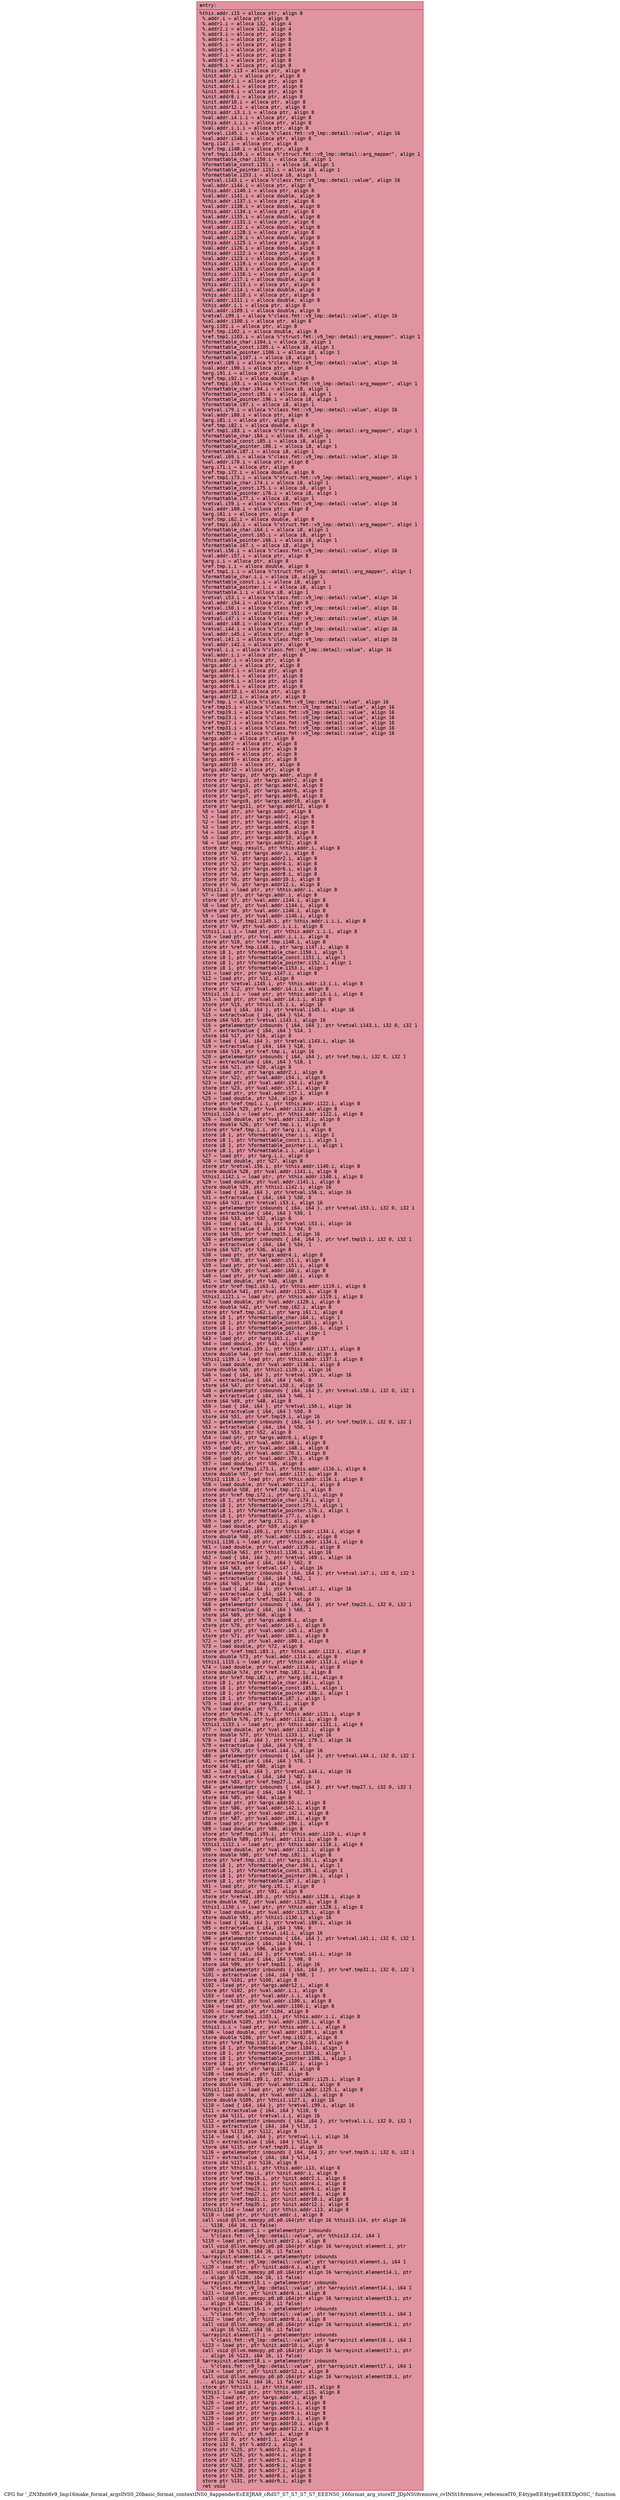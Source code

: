 digraph "CFG for '_ZN3fmt6v9_lmp16make_format_argsINS0_20basic_format_contextINS0_8appenderEcEEJRA9_cRdS7_S7_S7_S7_S7_EEENS0_16format_arg_storeIT_JDpNSt9remove_cvINSt16remove_referenceIT0_E4typeEE4typeEEEEDpOSC_' function" {
	label="CFG for '_ZN3fmt6v9_lmp16make_format_argsINS0_20basic_format_contextINS0_8appenderEcEEJRA9_cRdS7_S7_S7_S7_S7_EEENS0_16format_arg_storeIT_JDpNSt9remove_cvINSt16remove_referenceIT0_E4typeEE4typeEEEEDpOSC_' function";

	Node0x55e11c67c080 [shape=record,color="#b70d28ff", style=filled, fillcolor="#b70d2870" fontname="Courier",label="{entry:\l|  %this.addr.i15 = alloca ptr, align 8\l  %.addr.i = alloca ptr, align 8\l  %.addr1.i = alloca i32, align 4\l  %.addr2.i = alloca i32, align 4\l  %.addr3.i = alloca ptr, align 8\l  %.addr4.i = alloca ptr, align 8\l  %.addr5.i = alloca ptr, align 8\l  %.addr6.i = alloca ptr, align 8\l  %.addr7.i = alloca ptr, align 8\l  %.addr8.i = alloca ptr, align 8\l  %.addr9.i = alloca ptr, align 8\l  %this.addr.i13 = alloca ptr, align 8\l  %init.addr.i = alloca ptr, align 8\l  %init.addr2.i = alloca ptr, align 8\l  %init.addr4.i = alloca ptr, align 8\l  %init.addr6.i = alloca ptr, align 8\l  %init.addr8.i = alloca ptr, align 8\l  %init.addr10.i = alloca ptr, align 8\l  %init.addr12.i = alloca ptr, align 8\l  %this.addr.i3.i.i = alloca ptr, align 8\l  %val.addr.i4.i.i = alloca ptr, align 8\l  %this.addr.i.i.i = alloca ptr, align 8\l  %val.addr.i.i.i = alloca ptr, align 8\l  %retval.i145.i = alloca %\"class.fmt::v9_lmp::detail::value\", align 16\l  %val.addr.i146.i = alloca ptr, align 8\l  %arg.i147.i = alloca ptr, align 8\l  %ref.tmp.i148.i = alloca ptr, align 8\l  %ref.tmp1.i149.i = alloca %\"struct.fmt::v9_lmp::detail::arg_mapper\", align 1\l  %formattable_char.i150.i = alloca i8, align 1\l  %formattable_const.i151.i = alloca i8, align 1\l  %formattable_pointer.i152.i = alloca i8, align 1\l  %formattable.i153.i = alloca i8, align 1\l  %retval.i143.i = alloca %\"class.fmt::v9_lmp::detail::value\", align 16\l  %val.addr.i144.i = alloca ptr, align 8\l  %this.addr.i140.i = alloca ptr, align 8\l  %val.addr.i141.i = alloca double, align 8\l  %this.addr.i137.i = alloca ptr, align 8\l  %val.addr.i138.i = alloca double, align 8\l  %this.addr.i134.i = alloca ptr, align 8\l  %val.addr.i135.i = alloca double, align 8\l  %this.addr.i131.i = alloca ptr, align 8\l  %val.addr.i132.i = alloca double, align 8\l  %this.addr.i128.i = alloca ptr, align 8\l  %val.addr.i129.i = alloca double, align 8\l  %this.addr.i125.i = alloca ptr, align 8\l  %val.addr.i126.i = alloca double, align 8\l  %this.addr.i122.i = alloca ptr, align 8\l  %val.addr.i123.i = alloca double, align 8\l  %this.addr.i119.i = alloca ptr, align 8\l  %val.addr.i120.i = alloca double, align 8\l  %this.addr.i116.i = alloca ptr, align 8\l  %val.addr.i117.i = alloca double, align 8\l  %this.addr.i113.i = alloca ptr, align 8\l  %val.addr.i114.i = alloca double, align 8\l  %this.addr.i110.i = alloca ptr, align 8\l  %val.addr.i111.i = alloca double, align 8\l  %this.addr.i.i = alloca ptr, align 8\l  %val.addr.i109.i = alloca double, align 8\l  %retval.i99.i = alloca %\"class.fmt::v9_lmp::detail::value\", align 16\l  %val.addr.i100.i = alloca ptr, align 8\l  %arg.i101.i = alloca ptr, align 8\l  %ref.tmp.i102.i = alloca double, align 8\l  %ref.tmp1.i103.i = alloca %\"struct.fmt::v9_lmp::detail::arg_mapper\", align 1\l  %formattable_char.i104.i = alloca i8, align 1\l  %formattable_const.i105.i = alloca i8, align 1\l  %formattable_pointer.i106.i = alloca i8, align 1\l  %formattable.i107.i = alloca i8, align 1\l  %retval.i89.i = alloca %\"class.fmt::v9_lmp::detail::value\", align 16\l  %val.addr.i90.i = alloca ptr, align 8\l  %arg.i91.i = alloca ptr, align 8\l  %ref.tmp.i92.i = alloca double, align 8\l  %ref.tmp1.i93.i = alloca %\"struct.fmt::v9_lmp::detail::arg_mapper\", align 1\l  %formattable_char.i94.i = alloca i8, align 1\l  %formattable_const.i95.i = alloca i8, align 1\l  %formattable_pointer.i96.i = alloca i8, align 1\l  %formattable.i97.i = alloca i8, align 1\l  %retval.i79.i = alloca %\"class.fmt::v9_lmp::detail::value\", align 16\l  %val.addr.i80.i = alloca ptr, align 8\l  %arg.i81.i = alloca ptr, align 8\l  %ref.tmp.i82.i = alloca double, align 8\l  %ref.tmp1.i83.i = alloca %\"struct.fmt::v9_lmp::detail::arg_mapper\", align 1\l  %formattable_char.i84.i = alloca i8, align 1\l  %formattable_const.i85.i = alloca i8, align 1\l  %formattable_pointer.i86.i = alloca i8, align 1\l  %formattable.i87.i = alloca i8, align 1\l  %retval.i69.i = alloca %\"class.fmt::v9_lmp::detail::value\", align 16\l  %val.addr.i70.i = alloca ptr, align 8\l  %arg.i71.i = alloca ptr, align 8\l  %ref.tmp.i72.i = alloca double, align 8\l  %ref.tmp1.i73.i = alloca %\"struct.fmt::v9_lmp::detail::arg_mapper\", align 1\l  %formattable_char.i74.i = alloca i8, align 1\l  %formattable_const.i75.i = alloca i8, align 1\l  %formattable_pointer.i76.i = alloca i8, align 1\l  %formattable.i77.i = alloca i8, align 1\l  %retval.i59.i = alloca %\"class.fmt::v9_lmp::detail::value\", align 16\l  %val.addr.i60.i = alloca ptr, align 8\l  %arg.i61.i = alloca ptr, align 8\l  %ref.tmp.i62.i = alloca double, align 8\l  %ref.tmp1.i63.i = alloca %\"struct.fmt::v9_lmp::detail::arg_mapper\", align 1\l  %formattable_char.i64.i = alloca i8, align 1\l  %formattable_const.i65.i = alloca i8, align 1\l  %formattable_pointer.i66.i = alloca i8, align 1\l  %formattable.i67.i = alloca i8, align 1\l  %retval.i56.i = alloca %\"class.fmt::v9_lmp::detail::value\", align 16\l  %val.addr.i57.i = alloca ptr, align 8\l  %arg.i.i = alloca ptr, align 8\l  %ref.tmp.i.i = alloca double, align 8\l  %ref.tmp1.i.i = alloca %\"struct.fmt::v9_lmp::detail::arg_mapper\", align 1\l  %formattable_char.i.i = alloca i8, align 1\l  %formattable_const.i.i = alloca i8, align 1\l  %formattable_pointer.i.i = alloca i8, align 1\l  %formattable.i.i = alloca i8, align 1\l  %retval.i53.i = alloca %\"class.fmt::v9_lmp::detail::value\", align 16\l  %val.addr.i54.i = alloca ptr, align 8\l  %retval.i50.i = alloca %\"class.fmt::v9_lmp::detail::value\", align 16\l  %val.addr.i51.i = alloca ptr, align 8\l  %retval.i47.i = alloca %\"class.fmt::v9_lmp::detail::value\", align 16\l  %val.addr.i48.i = alloca ptr, align 8\l  %retval.i44.i = alloca %\"class.fmt::v9_lmp::detail::value\", align 16\l  %val.addr.i45.i = alloca ptr, align 8\l  %retval.i41.i = alloca %\"class.fmt::v9_lmp::detail::value\", align 16\l  %val.addr.i42.i = alloca ptr, align 8\l  %retval.i.i = alloca %\"class.fmt::v9_lmp::detail::value\", align 16\l  %val.addr.i.i = alloca ptr, align 8\l  %this.addr.i = alloca ptr, align 8\l  %args.addr.i = alloca ptr, align 8\l  %args.addr2.i = alloca ptr, align 8\l  %args.addr4.i = alloca ptr, align 8\l  %args.addr6.i = alloca ptr, align 8\l  %args.addr8.i = alloca ptr, align 8\l  %args.addr10.i = alloca ptr, align 8\l  %args.addr12.i = alloca ptr, align 8\l  %ref.tmp.i = alloca %\"class.fmt::v9_lmp::detail::value\", align 16\l  %ref.tmp15.i = alloca %\"class.fmt::v9_lmp::detail::value\", align 16\l  %ref.tmp19.i = alloca %\"class.fmt::v9_lmp::detail::value\", align 16\l  %ref.tmp23.i = alloca %\"class.fmt::v9_lmp::detail::value\", align 16\l  %ref.tmp27.i = alloca %\"class.fmt::v9_lmp::detail::value\", align 16\l  %ref.tmp31.i = alloca %\"class.fmt::v9_lmp::detail::value\", align 16\l  %ref.tmp35.i = alloca %\"class.fmt::v9_lmp::detail::value\", align 16\l  %args.addr = alloca ptr, align 8\l  %args.addr2 = alloca ptr, align 8\l  %args.addr4 = alloca ptr, align 8\l  %args.addr6 = alloca ptr, align 8\l  %args.addr8 = alloca ptr, align 8\l  %args.addr10 = alloca ptr, align 8\l  %args.addr12 = alloca ptr, align 8\l  store ptr %args, ptr %args.addr, align 8\l  store ptr %args1, ptr %args.addr2, align 8\l  store ptr %args3, ptr %args.addr4, align 8\l  store ptr %args5, ptr %args.addr6, align 8\l  store ptr %args7, ptr %args.addr8, align 8\l  store ptr %args9, ptr %args.addr10, align 8\l  store ptr %args11, ptr %args.addr12, align 8\l  %0 = load ptr, ptr %args.addr, align 8\l  %1 = load ptr, ptr %args.addr2, align 8\l  %2 = load ptr, ptr %args.addr4, align 8\l  %3 = load ptr, ptr %args.addr6, align 8\l  %4 = load ptr, ptr %args.addr8, align 8\l  %5 = load ptr, ptr %args.addr10, align 8\l  %6 = load ptr, ptr %args.addr12, align 8\l  store ptr %agg.result, ptr %this.addr.i, align 8\l  store ptr %0, ptr %args.addr.i, align 8\l  store ptr %1, ptr %args.addr2.i, align 8\l  store ptr %2, ptr %args.addr4.i, align 8\l  store ptr %3, ptr %args.addr6.i, align 8\l  store ptr %4, ptr %args.addr8.i, align 8\l  store ptr %5, ptr %args.addr10.i, align 8\l  store ptr %6, ptr %args.addr12.i, align 8\l  %this13.i = load ptr, ptr %this.addr.i, align 8\l  %7 = load ptr, ptr %args.addr.i, align 8\l  store ptr %7, ptr %val.addr.i144.i, align 8\l  %8 = load ptr, ptr %val.addr.i144.i, align 8\l  store ptr %8, ptr %val.addr.i146.i, align 8\l  %9 = load ptr, ptr %val.addr.i146.i, align 8\l  store ptr %ref.tmp1.i149.i, ptr %this.addr.i.i.i, align 8\l  store ptr %9, ptr %val.addr.i.i.i, align 8\l  %this1.i.i.i = load ptr, ptr %this.addr.i.i.i, align 8\l  %10 = load ptr, ptr %val.addr.i.i.i, align 8\l  store ptr %10, ptr %ref.tmp.i148.i, align 8\l  store ptr %ref.tmp.i148.i, ptr %arg.i147.i, align 8\l  store i8 1, ptr %formattable_char.i150.i, align 1\l  store i8 1, ptr %formattable_const.i151.i, align 1\l  store i8 1, ptr %formattable_pointer.i152.i, align 1\l  store i8 1, ptr %formattable.i153.i, align 1\l  %11 = load ptr, ptr %arg.i147.i, align 8\l  %12 = load ptr, ptr %11, align 8\l  store ptr %retval.i145.i, ptr %this.addr.i3.i.i, align 8\l  store ptr %12, ptr %val.addr.i4.i.i, align 8\l  %this1.i5.i.i = load ptr, ptr %this.addr.i3.i.i, align 8\l  %13 = load ptr, ptr %val.addr.i4.i.i, align 8\l  store ptr %13, ptr %this1.i5.i.i, align 16\l  %14 = load \{ i64, i64 \}, ptr %retval.i145.i, align 16\l  %15 = extractvalue \{ i64, i64 \} %14, 0\l  store i64 %15, ptr %retval.i143.i, align 16\l  %16 = getelementptr inbounds \{ i64, i64 \}, ptr %retval.i143.i, i32 0, i32 1\l  %17 = extractvalue \{ i64, i64 \} %14, 1\l  store i64 %17, ptr %16, align 8\l  %18 = load \{ i64, i64 \}, ptr %retval.i143.i, align 16\l  %19 = extractvalue \{ i64, i64 \} %18, 0\l  store i64 %19, ptr %ref.tmp.i, align 16\l  %20 = getelementptr inbounds \{ i64, i64 \}, ptr %ref.tmp.i, i32 0, i32 1\l  %21 = extractvalue \{ i64, i64 \} %18, 1\l  store i64 %21, ptr %20, align 8\l  %22 = load ptr, ptr %args.addr2.i, align 8\l  store ptr %22, ptr %val.addr.i54.i, align 8\l  %23 = load ptr, ptr %val.addr.i54.i, align 8\l  store ptr %23, ptr %val.addr.i57.i, align 8\l  %24 = load ptr, ptr %val.addr.i57.i, align 8\l  %25 = load double, ptr %24, align 8\l  store ptr %ref.tmp1.i.i, ptr %this.addr.i122.i, align 8\l  store double %25, ptr %val.addr.i123.i, align 8\l  %this1.i124.i = load ptr, ptr %this.addr.i122.i, align 8\l  %26 = load double, ptr %val.addr.i123.i, align 8\l  store double %26, ptr %ref.tmp.i.i, align 8\l  store ptr %ref.tmp.i.i, ptr %arg.i.i, align 8\l  store i8 1, ptr %formattable_char.i.i, align 1\l  store i8 1, ptr %formattable_const.i.i, align 1\l  store i8 1, ptr %formattable_pointer.i.i, align 1\l  store i8 1, ptr %formattable.i.i, align 1\l  %27 = load ptr, ptr %arg.i.i, align 8\l  %28 = load double, ptr %27, align 8\l  store ptr %retval.i56.i, ptr %this.addr.i140.i, align 8\l  store double %28, ptr %val.addr.i141.i, align 8\l  %this1.i142.i = load ptr, ptr %this.addr.i140.i, align 8\l  %29 = load double, ptr %val.addr.i141.i, align 8\l  store double %29, ptr %this1.i142.i, align 16\l  %30 = load \{ i64, i64 \}, ptr %retval.i56.i, align 16\l  %31 = extractvalue \{ i64, i64 \} %30, 0\l  store i64 %31, ptr %retval.i53.i, align 16\l  %32 = getelementptr inbounds \{ i64, i64 \}, ptr %retval.i53.i, i32 0, i32 1\l  %33 = extractvalue \{ i64, i64 \} %30, 1\l  store i64 %33, ptr %32, align 8\l  %34 = load \{ i64, i64 \}, ptr %retval.i53.i, align 16\l  %35 = extractvalue \{ i64, i64 \} %34, 0\l  store i64 %35, ptr %ref.tmp15.i, align 16\l  %36 = getelementptr inbounds \{ i64, i64 \}, ptr %ref.tmp15.i, i32 0, i32 1\l  %37 = extractvalue \{ i64, i64 \} %34, 1\l  store i64 %37, ptr %36, align 8\l  %38 = load ptr, ptr %args.addr4.i, align 8\l  store ptr %38, ptr %val.addr.i51.i, align 8\l  %39 = load ptr, ptr %val.addr.i51.i, align 8\l  store ptr %39, ptr %val.addr.i60.i, align 8\l  %40 = load ptr, ptr %val.addr.i60.i, align 8\l  %41 = load double, ptr %40, align 8\l  store ptr %ref.tmp1.i63.i, ptr %this.addr.i119.i, align 8\l  store double %41, ptr %val.addr.i120.i, align 8\l  %this1.i121.i = load ptr, ptr %this.addr.i119.i, align 8\l  %42 = load double, ptr %val.addr.i120.i, align 8\l  store double %42, ptr %ref.tmp.i62.i, align 8\l  store ptr %ref.tmp.i62.i, ptr %arg.i61.i, align 8\l  store i8 1, ptr %formattable_char.i64.i, align 1\l  store i8 1, ptr %formattable_const.i65.i, align 1\l  store i8 1, ptr %formattable_pointer.i66.i, align 1\l  store i8 1, ptr %formattable.i67.i, align 1\l  %43 = load ptr, ptr %arg.i61.i, align 8\l  %44 = load double, ptr %43, align 8\l  store ptr %retval.i59.i, ptr %this.addr.i137.i, align 8\l  store double %44, ptr %val.addr.i138.i, align 8\l  %this1.i139.i = load ptr, ptr %this.addr.i137.i, align 8\l  %45 = load double, ptr %val.addr.i138.i, align 8\l  store double %45, ptr %this1.i139.i, align 16\l  %46 = load \{ i64, i64 \}, ptr %retval.i59.i, align 16\l  %47 = extractvalue \{ i64, i64 \} %46, 0\l  store i64 %47, ptr %retval.i50.i, align 16\l  %48 = getelementptr inbounds \{ i64, i64 \}, ptr %retval.i50.i, i32 0, i32 1\l  %49 = extractvalue \{ i64, i64 \} %46, 1\l  store i64 %49, ptr %48, align 8\l  %50 = load \{ i64, i64 \}, ptr %retval.i50.i, align 16\l  %51 = extractvalue \{ i64, i64 \} %50, 0\l  store i64 %51, ptr %ref.tmp19.i, align 16\l  %52 = getelementptr inbounds \{ i64, i64 \}, ptr %ref.tmp19.i, i32 0, i32 1\l  %53 = extractvalue \{ i64, i64 \} %50, 1\l  store i64 %53, ptr %52, align 8\l  %54 = load ptr, ptr %args.addr6.i, align 8\l  store ptr %54, ptr %val.addr.i48.i, align 8\l  %55 = load ptr, ptr %val.addr.i48.i, align 8\l  store ptr %55, ptr %val.addr.i70.i, align 8\l  %56 = load ptr, ptr %val.addr.i70.i, align 8\l  %57 = load double, ptr %56, align 8\l  store ptr %ref.tmp1.i73.i, ptr %this.addr.i116.i, align 8\l  store double %57, ptr %val.addr.i117.i, align 8\l  %this1.i118.i = load ptr, ptr %this.addr.i116.i, align 8\l  %58 = load double, ptr %val.addr.i117.i, align 8\l  store double %58, ptr %ref.tmp.i72.i, align 8\l  store ptr %ref.tmp.i72.i, ptr %arg.i71.i, align 8\l  store i8 1, ptr %formattable_char.i74.i, align 1\l  store i8 1, ptr %formattable_const.i75.i, align 1\l  store i8 1, ptr %formattable_pointer.i76.i, align 1\l  store i8 1, ptr %formattable.i77.i, align 1\l  %59 = load ptr, ptr %arg.i71.i, align 8\l  %60 = load double, ptr %59, align 8\l  store ptr %retval.i69.i, ptr %this.addr.i134.i, align 8\l  store double %60, ptr %val.addr.i135.i, align 8\l  %this1.i136.i = load ptr, ptr %this.addr.i134.i, align 8\l  %61 = load double, ptr %val.addr.i135.i, align 8\l  store double %61, ptr %this1.i136.i, align 16\l  %62 = load \{ i64, i64 \}, ptr %retval.i69.i, align 16\l  %63 = extractvalue \{ i64, i64 \} %62, 0\l  store i64 %63, ptr %retval.i47.i, align 16\l  %64 = getelementptr inbounds \{ i64, i64 \}, ptr %retval.i47.i, i32 0, i32 1\l  %65 = extractvalue \{ i64, i64 \} %62, 1\l  store i64 %65, ptr %64, align 8\l  %66 = load \{ i64, i64 \}, ptr %retval.i47.i, align 16\l  %67 = extractvalue \{ i64, i64 \} %66, 0\l  store i64 %67, ptr %ref.tmp23.i, align 16\l  %68 = getelementptr inbounds \{ i64, i64 \}, ptr %ref.tmp23.i, i32 0, i32 1\l  %69 = extractvalue \{ i64, i64 \} %66, 1\l  store i64 %69, ptr %68, align 8\l  %70 = load ptr, ptr %args.addr8.i, align 8\l  store ptr %70, ptr %val.addr.i45.i, align 8\l  %71 = load ptr, ptr %val.addr.i45.i, align 8\l  store ptr %71, ptr %val.addr.i80.i, align 8\l  %72 = load ptr, ptr %val.addr.i80.i, align 8\l  %73 = load double, ptr %72, align 8\l  store ptr %ref.tmp1.i83.i, ptr %this.addr.i113.i, align 8\l  store double %73, ptr %val.addr.i114.i, align 8\l  %this1.i115.i = load ptr, ptr %this.addr.i113.i, align 8\l  %74 = load double, ptr %val.addr.i114.i, align 8\l  store double %74, ptr %ref.tmp.i82.i, align 8\l  store ptr %ref.tmp.i82.i, ptr %arg.i81.i, align 8\l  store i8 1, ptr %formattable_char.i84.i, align 1\l  store i8 1, ptr %formattable_const.i85.i, align 1\l  store i8 1, ptr %formattable_pointer.i86.i, align 1\l  store i8 1, ptr %formattable.i87.i, align 1\l  %75 = load ptr, ptr %arg.i81.i, align 8\l  %76 = load double, ptr %75, align 8\l  store ptr %retval.i79.i, ptr %this.addr.i131.i, align 8\l  store double %76, ptr %val.addr.i132.i, align 8\l  %this1.i133.i = load ptr, ptr %this.addr.i131.i, align 8\l  %77 = load double, ptr %val.addr.i132.i, align 8\l  store double %77, ptr %this1.i133.i, align 16\l  %78 = load \{ i64, i64 \}, ptr %retval.i79.i, align 16\l  %79 = extractvalue \{ i64, i64 \} %78, 0\l  store i64 %79, ptr %retval.i44.i, align 16\l  %80 = getelementptr inbounds \{ i64, i64 \}, ptr %retval.i44.i, i32 0, i32 1\l  %81 = extractvalue \{ i64, i64 \} %78, 1\l  store i64 %81, ptr %80, align 8\l  %82 = load \{ i64, i64 \}, ptr %retval.i44.i, align 16\l  %83 = extractvalue \{ i64, i64 \} %82, 0\l  store i64 %83, ptr %ref.tmp27.i, align 16\l  %84 = getelementptr inbounds \{ i64, i64 \}, ptr %ref.tmp27.i, i32 0, i32 1\l  %85 = extractvalue \{ i64, i64 \} %82, 1\l  store i64 %85, ptr %84, align 8\l  %86 = load ptr, ptr %args.addr10.i, align 8\l  store ptr %86, ptr %val.addr.i42.i, align 8\l  %87 = load ptr, ptr %val.addr.i42.i, align 8\l  store ptr %87, ptr %val.addr.i90.i, align 8\l  %88 = load ptr, ptr %val.addr.i90.i, align 8\l  %89 = load double, ptr %88, align 8\l  store ptr %ref.tmp1.i93.i, ptr %this.addr.i110.i, align 8\l  store double %89, ptr %val.addr.i111.i, align 8\l  %this1.i112.i = load ptr, ptr %this.addr.i110.i, align 8\l  %90 = load double, ptr %val.addr.i111.i, align 8\l  store double %90, ptr %ref.tmp.i92.i, align 8\l  store ptr %ref.tmp.i92.i, ptr %arg.i91.i, align 8\l  store i8 1, ptr %formattable_char.i94.i, align 1\l  store i8 1, ptr %formattable_const.i95.i, align 1\l  store i8 1, ptr %formattable_pointer.i96.i, align 1\l  store i8 1, ptr %formattable.i97.i, align 1\l  %91 = load ptr, ptr %arg.i91.i, align 8\l  %92 = load double, ptr %91, align 8\l  store ptr %retval.i89.i, ptr %this.addr.i128.i, align 8\l  store double %92, ptr %val.addr.i129.i, align 8\l  %this1.i130.i = load ptr, ptr %this.addr.i128.i, align 8\l  %93 = load double, ptr %val.addr.i129.i, align 8\l  store double %93, ptr %this1.i130.i, align 16\l  %94 = load \{ i64, i64 \}, ptr %retval.i89.i, align 16\l  %95 = extractvalue \{ i64, i64 \} %94, 0\l  store i64 %95, ptr %retval.i41.i, align 16\l  %96 = getelementptr inbounds \{ i64, i64 \}, ptr %retval.i41.i, i32 0, i32 1\l  %97 = extractvalue \{ i64, i64 \} %94, 1\l  store i64 %97, ptr %96, align 8\l  %98 = load \{ i64, i64 \}, ptr %retval.i41.i, align 16\l  %99 = extractvalue \{ i64, i64 \} %98, 0\l  store i64 %99, ptr %ref.tmp31.i, align 16\l  %100 = getelementptr inbounds \{ i64, i64 \}, ptr %ref.tmp31.i, i32 0, i32 1\l  %101 = extractvalue \{ i64, i64 \} %98, 1\l  store i64 %101, ptr %100, align 8\l  %102 = load ptr, ptr %args.addr12.i, align 8\l  store ptr %102, ptr %val.addr.i.i, align 8\l  %103 = load ptr, ptr %val.addr.i.i, align 8\l  store ptr %103, ptr %val.addr.i100.i, align 8\l  %104 = load ptr, ptr %val.addr.i100.i, align 8\l  %105 = load double, ptr %104, align 8\l  store ptr %ref.tmp1.i103.i, ptr %this.addr.i.i, align 8\l  store double %105, ptr %val.addr.i109.i, align 8\l  %this1.i.i = load ptr, ptr %this.addr.i.i, align 8\l  %106 = load double, ptr %val.addr.i109.i, align 8\l  store double %106, ptr %ref.tmp.i102.i, align 8\l  store ptr %ref.tmp.i102.i, ptr %arg.i101.i, align 8\l  store i8 1, ptr %formattable_char.i104.i, align 1\l  store i8 1, ptr %formattable_const.i105.i, align 1\l  store i8 1, ptr %formattable_pointer.i106.i, align 1\l  store i8 1, ptr %formattable.i107.i, align 1\l  %107 = load ptr, ptr %arg.i101.i, align 8\l  %108 = load double, ptr %107, align 8\l  store ptr %retval.i99.i, ptr %this.addr.i125.i, align 8\l  store double %108, ptr %val.addr.i126.i, align 8\l  %this1.i127.i = load ptr, ptr %this.addr.i125.i, align 8\l  %109 = load double, ptr %val.addr.i126.i, align 8\l  store double %109, ptr %this1.i127.i, align 16\l  %110 = load \{ i64, i64 \}, ptr %retval.i99.i, align 16\l  %111 = extractvalue \{ i64, i64 \} %110, 0\l  store i64 %111, ptr %retval.i.i, align 16\l  %112 = getelementptr inbounds \{ i64, i64 \}, ptr %retval.i.i, i32 0, i32 1\l  %113 = extractvalue \{ i64, i64 \} %110, 1\l  store i64 %113, ptr %112, align 8\l  %114 = load \{ i64, i64 \}, ptr %retval.i.i, align 16\l  %115 = extractvalue \{ i64, i64 \} %114, 0\l  store i64 %115, ptr %ref.tmp35.i, align 16\l  %116 = getelementptr inbounds \{ i64, i64 \}, ptr %ref.tmp35.i, i32 0, i32 1\l  %117 = extractvalue \{ i64, i64 \} %114, 1\l  store i64 %117, ptr %116, align 8\l  store ptr %this13.i, ptr %this.addr.i13, align 8\l  store ptr %ref.tmp.i, ptr %init.addr.i, align 8\l  store ptr %ref.tmp15.i, ptr %init.addr2.i, align 8\l  store ptr %ref.tmp19.i, ptr %init.addr4.i, align 8\l  store ptr %ref.tmp23.i, ptr %init.addr6.i, align 8\l  store ptr %ref.tmp27.i, ptr %init.addr8.i, align 8\l  store ptr %ref.tmp31.i, ptr %init.addr10.i, align 8\l  store ptr %ref.tmp35.i, ptr %init.addr12.i, align 8\l  %this13.i14 = load ptr, ptr %this.addr.i13, align 8\l  %118 = load ptr, ptr %init.addr.i, align 8\l  call void @llvm.memcpy.p0.p0.i64(ptr align 16 %this13.i14, ptr align 16\l... %118, i64 16, i1 false)\l  %arrayinit.element.i = getelementptr inbounds\l... %\"class.fmt::v9_lmp::detail::value\", ptr %this13.i14, i64 1\l  %119 = load ptr, ptr %init.addr2.i, align 8\l  call void @llvm.memcpy.p0.p0.i64(ptr align 16 %arrayinit.element.i, ptr\l... align 16 %119, i64 16, i1 false)\l  %arrayinit.element14.i = getelementptr inbounds\l... %\"class.fmt::v9_lmp::detail::value\", ptr %arrayinit.element.i, i64 1\l  %120 = load ptr, ptr %init.addr4.i, align 8\l  call void @llvm.memcpy.p0.p0.i64(ptr align 16 %arrayinit.element14.i, ptr\l... align 16 %120, i64 16, i1 false)\l  %arrayinit.element15.i = getelementptr inbounds\l... %\"class.fmt::v9_lmp::detail::value\", ptr %arrayinit.element14.i, i64 1\l  %121 = load ptr, ptr %init.addr6.i, align 8\l  call void @llvm.memcpy.p0.p0.i64(ptr align 16 %arrayinit.element15.i, ptr\l... align 16 %121, i64 16, i1 false)\l  %arrayinit.element16.i = getelementptr inbounds\l... %\"class.fmt::v9_lmp::detail::value\", ptr %arrayinit.element15.i, i64 1\l  %122 = load ptr, ptr %init.addr8.i, align 8\l  call void @llvm.memcpy.p0.p0.i64(ptr align 16 %arrayinit.element16.i, ptr\l... align 16 %122, i64 16, i1 false)\l  %arrayinit.element17.i = getelementptr inbounds\l... %\"class.fmt::v9_lmp::detail::value\", ptr %arrayinit.element16.i, i64 1\l  %123 = load ptr, ptr %init.addr10.i, align 8\l  call void @llvm.memcpy.p0.p0.i64(ptr align 16 %arrayinit.element17.i, ptr\l... align 16 %123, i64 16, i1 false)\l  %arrayinit.element18.i = getelementptr inbounds\l... %\"class.fmt::v9_lmp::detail::value\", ptr %arrayinit.element17.i, i64 1\l  %124 = load ptr, ptr %init.addr12.i, align 8\l  call void @llvm.memcpy.p0.p0.i64(ptr align 16 %arrayinit.element18.i, ptr\l... align 16 %124, i64 16, i1 false)\l  store ptr %this13.i, ptr %this.addr.i15, align 8\l  %this1.i = load ptr, ptr %this.addr.i15, align 8\l  %125 = load ptr, ptr %args.addr.i, align 8\l  %126 = load ptr, ptr %args.addr2.i, align 8\l  %127 = load ptr, ptr %args.addr4.i, align 8\l  %128 = load ptr, ptr %args.addr6.i, align 8\l  %129 = load ptr, ptr %args.addr8.i, align 8\l  %130 = load ptr, ptr %args.addr10.i, align 8\l  %131 = load ptr, ptr %args.addr12.i, align 8\l  store ptr null, ptr %.addr.i, align 8\l  store i32 0, ptr %.addr1.i, align 4\l  store i32 0, ptr %.addr2.i, align 4\l  store ptr %125, ptr %.addr3.i, align 8\l  store ptr %126, ptr %.addr4.i, align 8\l  store ptr %127, ptr %.addr5.i, align 8\l  store ptr %128, ptr %.addr6.i, align 8\l  store ptr %129, ptr %.addr7.i, align 8\l  store ptr %130, ptr %.addr8.i, align 8\l  store ptr %131, ptr %.addr9.i, align 8\l  ret void\l}"];
}
